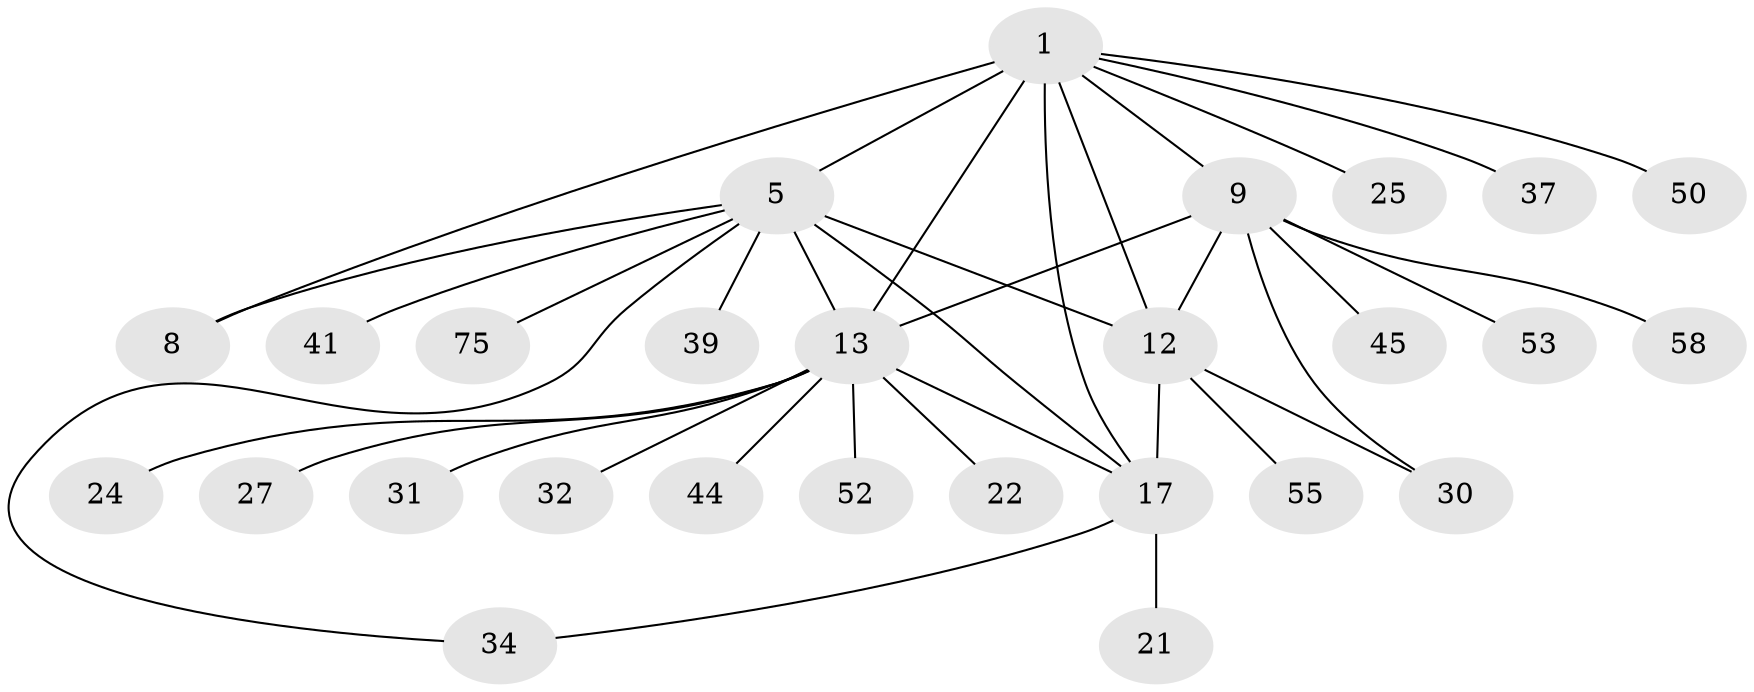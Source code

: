 // original degree distribution, {6: 0.08602150537634409, 9: 0.021505376344086023, 7: 0.03225806451612903, 10: 0.010752688172043012, 5: 0.010752688172043012, 12: 0.010752688172043012, 4: 0.043010752688172046, 8: 0.03225806451612903, 2: 0.1935483870967742, 1: 0.5376344086021505, 3: 0.021505376344086023}
// Generated by graph-tools (version 1.1) at 2025/19/03/04/25 18:19:34]
// undirected, 27 vertices, 36 edges
graph export_dot {
graph [start="1"]
  node [color=gray90,style=filled];
  1 [super="+3+89+2"];
  5 [super="+6+7+54+42+51"];
  8 [super="+60+87"];
  9 [super="+10+48"];
  12 [super="+35"];
  13 [super="+15+14+16"];
  17 [super="+36+20+83+91+19+18"];
  21 [super="+38"];
  22;
  24 [super="+92"];
  25;
  27;
  30;
  31;
  32;
  34 [super="+85"];
  37;
  39 [super="+74+86+64+82+93"];
  41;
  44;
  45;
  50;
  52;
  53;
  55;
  58;
  75;
  1 -- 25;
  1 -- 13;
  1 -- 17 [weight=2];
  1 -- 5 [weight=3];
  1 -- 37;
  1 -- 8;
  1 -- 9 [weight=2];
  1 -- 12;
  1 -- 50;
  5 -- 8 [weight=3];
  5 -- 17;
  5 -- 39;
  5 -- 75;
  5 -- 34;
  5 -- 13 [weight=2];
  5 -- 41;
  5 -- 12;
  9 -- 12 [weight=3];
  9 -- 13 [weight=2];
  9 -- 53;
  9 -- 58;
  9 -- 45;
  9 -- 30;
  12 -- 30;
  12 -- 17;
  12 -- 55;
  13 -- 52;
  13 -- 22;
  13 -- 24;
  13 -- 32;
  13 -- 31;
  13 -- 17 [weight=2];
  13 -- 27;
  13 -- 44;
  17 -- 21;
  17 -- 34;
}
